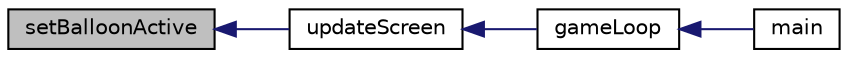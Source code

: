 digraph "setBalloonActive"
{
  edge [fontname="Helvetica",fontsize="10",labelfontname="Helvetica",labelfontsize="10"];
  node [fontname="Helvetica",fontsize="10",shape=record];
  rankdir="LR";
  Node74 [label="setBalloonActive",height=0.2,width=0.4,color="black", fillcolor="grey75", style="filled", fontcolor="black"];
  Node74 -> Node75 [dir="back",color="midnightblue",fontsize="10",style="solid",fontname="Helvetica"];
  Node75 [label="updateScreen",height=0.2,width=0.4,color="black", fillcolor="white", style="filled",URL="$group___bow.html#ga53417cd25bc8832760fcaf2964eae773",tooltip="Handles all events related to updating screen every interruption of the timer. "];
  Node75 -> Node76 [dir="back",color="midnightblue",fontsize="10",style="solid",fontname="Helvetica"];
  Node76 [label="gameLoop",height=0.2,width=0.4,color="black", fillcolor="white", style="filled",URL="$group___bow.html#gae3fcb6ab83836a82d8ab58a853667cba",tooltip="Main function for the game. Controls all interrupts of the peripherals and calls auxiliary functions..."];
  Node76 -> Node77 [dir="back",color="midnightblue",fontsize="10",style="solid",fontname="Helvetica"];
  Node77 [label="main",height=0.2,width=0.4,color="black", fillcolor="white", style="filled",URL="$main_8c.html#ae66f6b31b5ad750f1fe042a706a4e3d4"];
}
